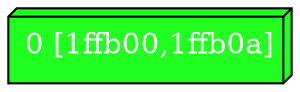 diGraph libnss3{
	libnss3_0  [style=filled fillcolor="#20FF20" fontcolor="#ffffff" shape=box3d label="0 [1ffb00,1ffb0a]"]


}